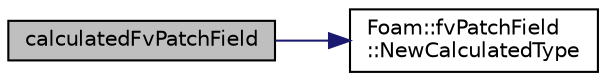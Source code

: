 digraph "calculatedFvPatchField"
{
  bgcolor="transparent";
  edge [fontname="Helvetica",fontsize="10",labelfontname="Helvetica",labelfontsize="10"];
  node [fontname="Helvetica",fontsize="10",shape=record];
  rankdir="LR";
  Node15 [label="calculatedFvPatchField",height=0.2,width=0.4,color="black", fillcolor="grey75", style="filled", fontcolor="black"];
  Node15 -> Node16 [color="midnightblue",fontsize="10",style="solid",fontname="Helvetica"];
  Node16 [label="Foam::fvPatchField\l::NewCalculatedType",height=0.2,width=0.4,color="black",URL="$a23169.html#a46ff3541a729a98184233f02197ef975",tooltip="Return a pointer to a new calculatedFvPatchField created on. "];
}
